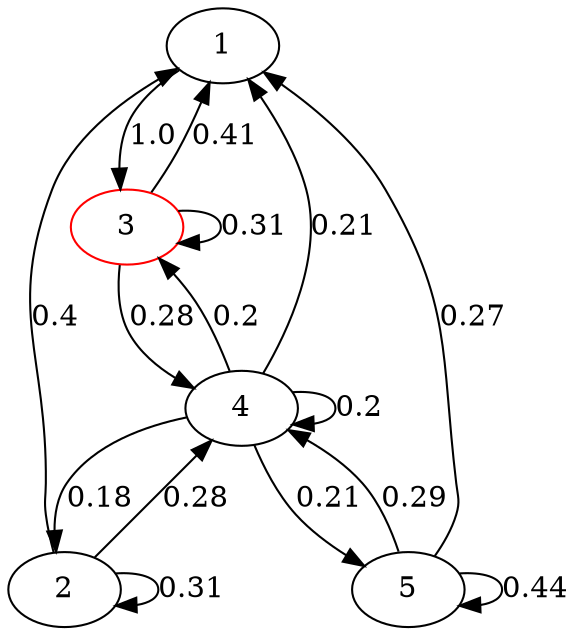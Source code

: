 digraph {
	1 [label=1]
	2 [label=2]
	3 [label=3 color=red]
	4 [label=4]
	5 [label=5]
	1 -> 3 [label=1.0]
	2 -> 1 [label=0.4]
	2 -> 2 [label=0.31]
	2 -> 4 [label=0.28]
	3 -> 1 [label=0.41]
	3 -> 3 [label=0.31]
	3 -> 4 [label=0.28]
	4 -> 1 [label=0.21]
	4 -> 2 [label=0.18]
	4 -> 3 [label=0.2]
	4 -> 4 [label=0.2]
	4 -> 5 [label=0.21]
	5 -> 1 [label=0.27]
	5 -> 4 [label=0.29]
	5 -> 5 [label=0.44]
}
